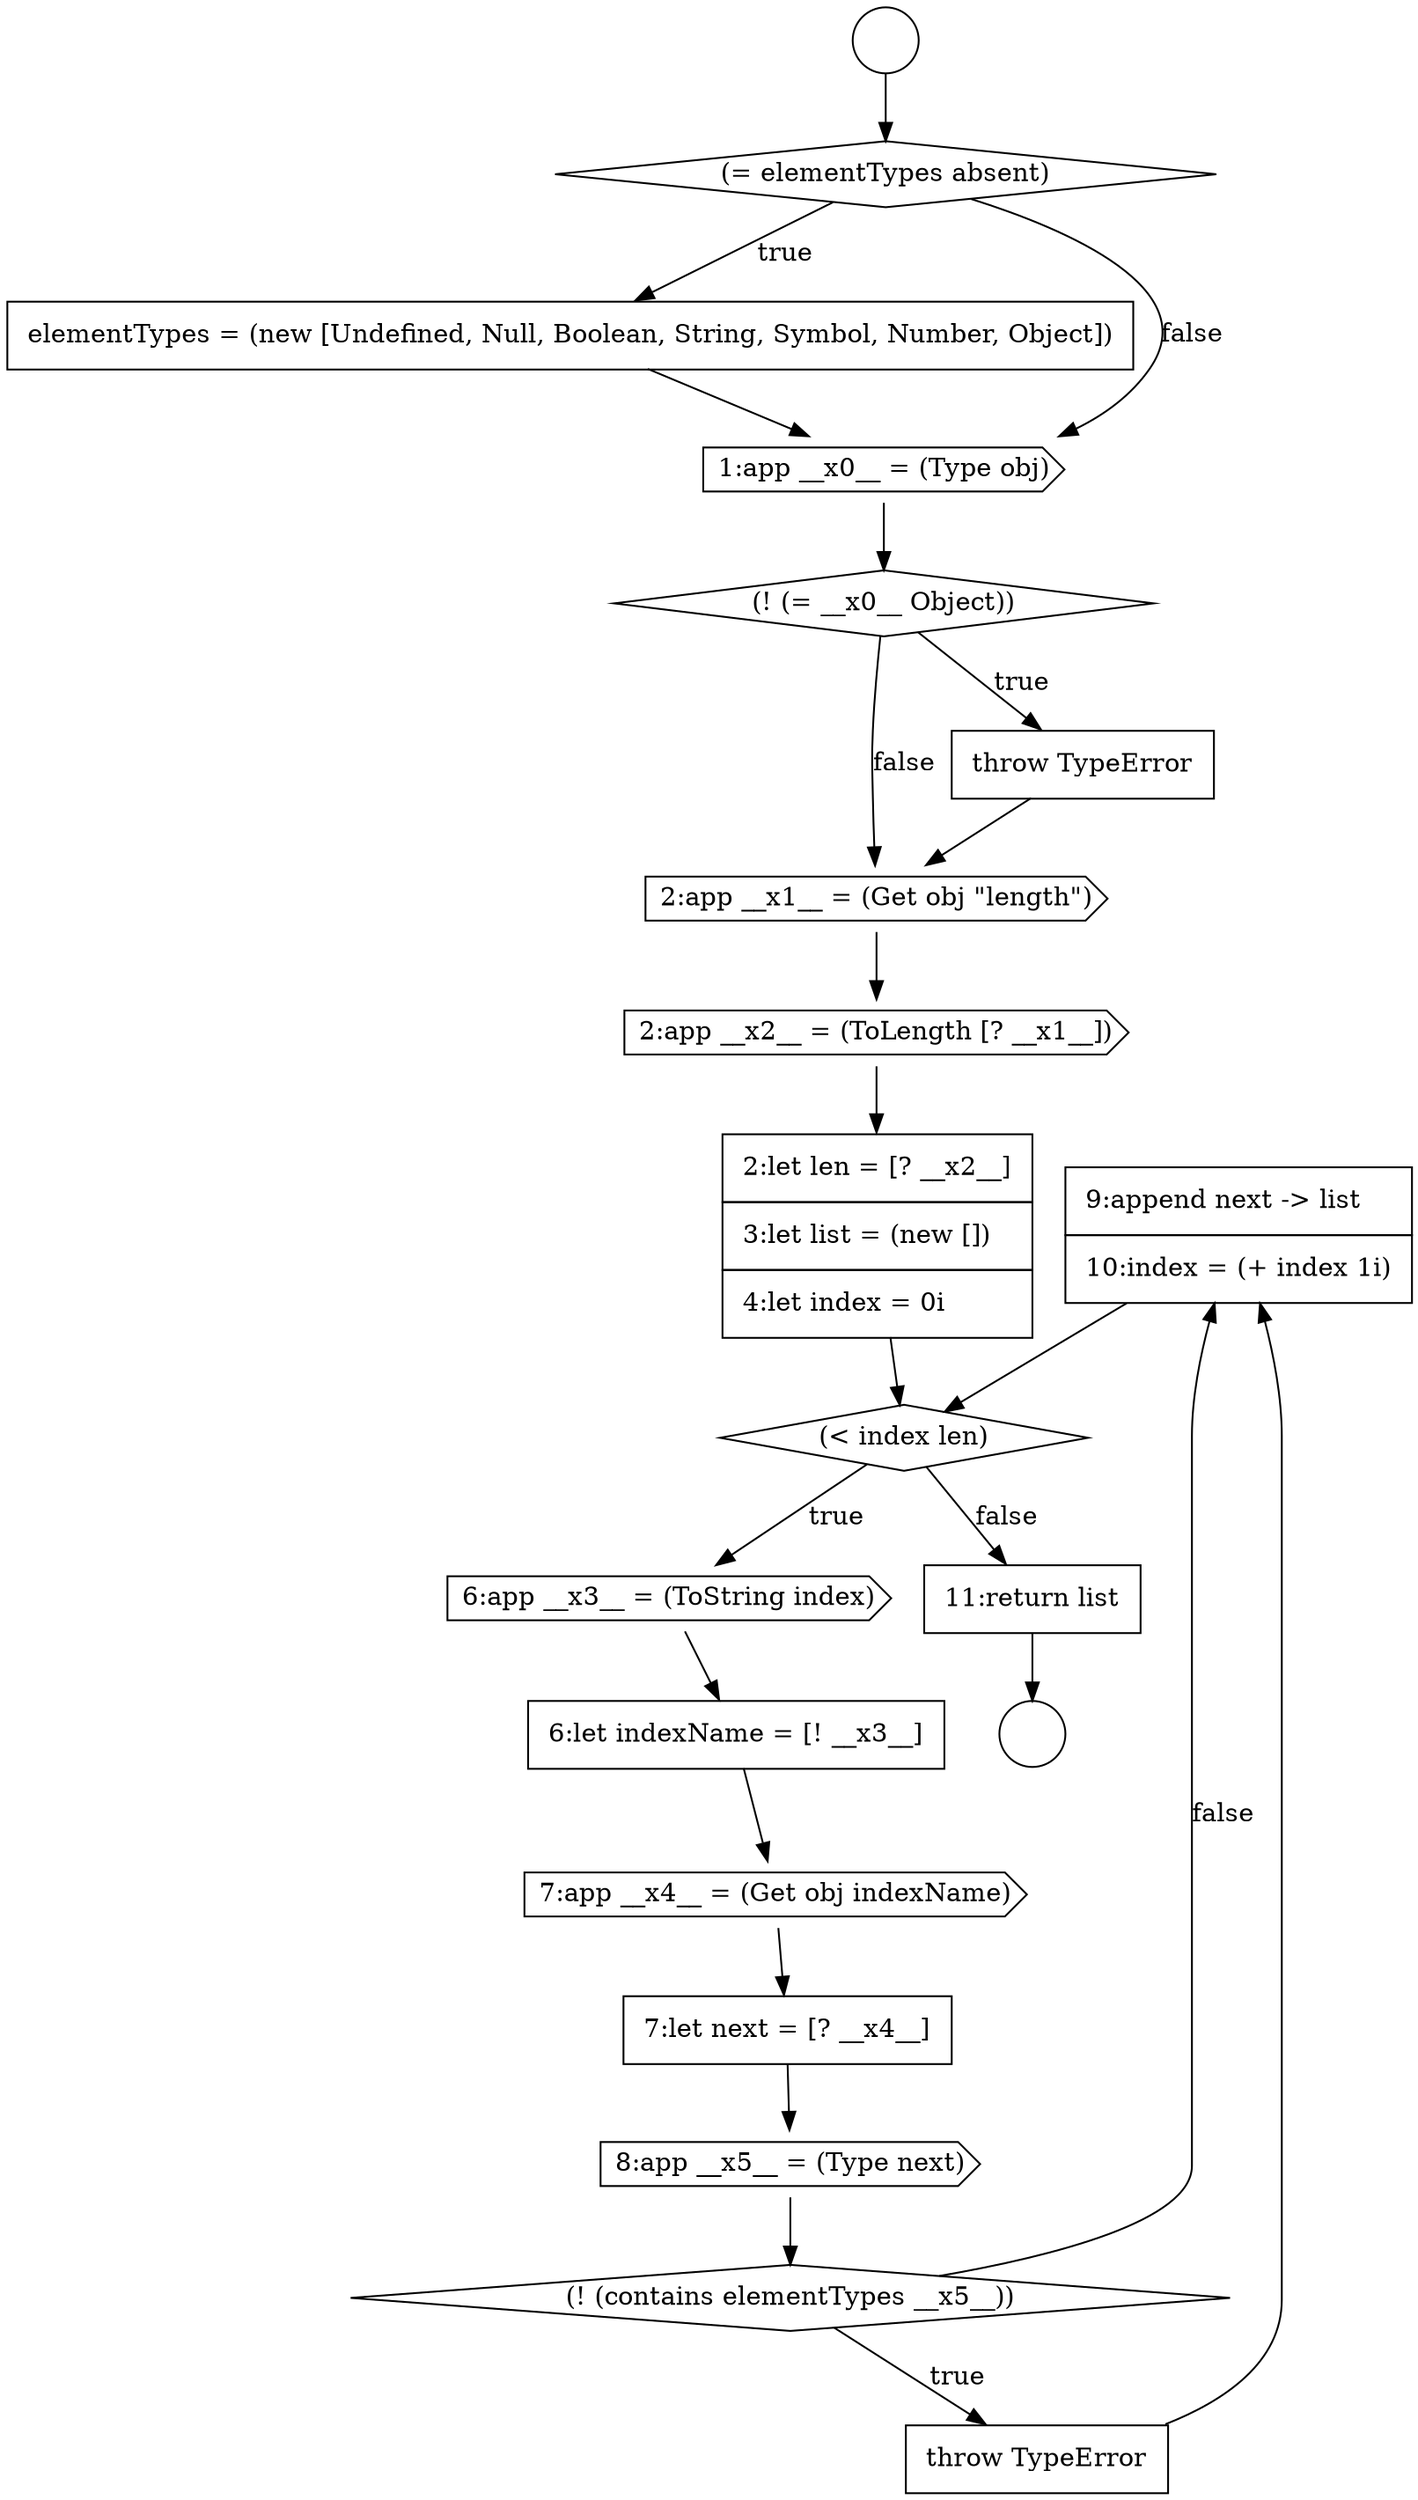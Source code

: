 digraph {
  node902 [shape=none, margin=0, label=<<font color="black">
    <table border="0" cellborder="1" cellspacing="0" cellpadding="10">
      <tr><td align="left">9:append next -&gt; list</td></tr>
      <tr><td align="left">10:index = (+ index 1i)</td></tr>
    </table>
  </font>> color="black" fillcolor="white" style=filled]
  node894 [shape=diamond, label=<<font color="black">(&lt; index len)</font>> color="black" fillcolor="white" style=filled]
  node889 [shape=diamond, label=<<font color="black">(! (= __x0__ Object))</font>> color="black" fillcolor="white" style=filled]
  node888 [shape=cds, label=<<font color="black">1:app __x0__ = (Type obj)</font>> color="black" fillcolor="white" style=filled]
  node900 [shape=diamond, label=<<font color="black">(! (contains elementTypes __x5__))</font>> color="black" fillcolor="white" style=filled]
  node887 [shape=none, margin=0, label=<<font color="black">
    <table border="0" cellborder="1" cellspacing="0" cellpadding="10">
      <tr><td align="left">elementTypes = (new [Undefined, Null, Boolean, String, Symbol, Number, Object])</td></tr>
    </table>
  </font>> color="black" fillcolor="white" style=filled]
  node896 [shape=none, margin=0, label=<<font color="black">
    <table border="0" cellborder="1" cellspacing="0" cellpadding="10">
      <tr><td align="left">6:let indexName = [! __x3__]</td></tr>
    </table>
  </font>> color="black" fillcolor="white" style=filled]
  node899 [shape=cds, label=<<font color="black">8:app __x5__ = (Type next)</font>> color="black" fillcolor="white" style=filled]
  node892 [shape=cds, label=<<font color="black">2:app __x2__ = (ToLength [? __x1__])</font>> color="black" fillcolor="white" style=filled]
  node893 [shape=none, margin=0, label=<<font color="black">
    <table border="0" cellborder="1" cellspacing="0" cellpadding="10">
      <tr><td align="left">2:let len = [? __x2__]</td></tr>
      <tr><td align="left">3:let list = (new [])</td></tr>
      <tr><td align="left">4:let index = 0i</td></tr>
    </table>
  </font>> color="black" fillcolor="white" style=filled]
  node898 [shape=none, margin=0, label=<<font color="black">
    <table border="0" cellborder="1" cellspacing="0" cellpadding="10">
      <tr><td align="left">7:let next = [? __x4__]</td></tr>
    </table>
  </font>> color="black" fillcolor="white" style=filled]
  node885 [shape=circle label=" " color="black" fillcolor="white" style=filled]
  node884 [shape=circle label=" " color="black" fillcolor="white" style=filled]
  node901 [shape=none, margin=0, label=<<font color="black">
    <table border="0" cellborder="1" cellspacing="0" cellpadding="10">
      <tr><td align="left">throw TypeError</td></tr>
    </table>
  </font>> color="black" fillcolor="white" style=filled]
  node890 [shape=none, margin=0, label=<<font color="black">
    <table border="0" cellborder="1" cellspacing="0" cellpadding="10">
      <tr><td align="left">throw TypeError</td></tr>
    </table>
  </font>> color="black" fillcolor="white" style=filled]
  node895 [shape=cds, label=<<font color="black">6:app __x3__ = (ToString index)</font>> color="black" fillcolor="white" style=filled]
  node903 [shape=none, margin=0, label=<<font color="black">
    <table border="0" cellborder="1" cellspacing="0" cellpadding="10">
      <tr><td align="left">11:return list</td></tr>
    </table>
  </font>> color="black" fillcolor="white" style=filled]
  node891 [shape=cds, label=<<font color="black">2:app __x1__ = (Get obj &quot;length&quot;)</font>> color="black" fillcolor="white" style=filled]
  node897 [shape=cds, label=<<font color="black">7:app __x4__ = (Get obj indexName)</font>> color="black" fillcolor="white" style=filled]
  node886 [shape=diamond, label=<<font color="black">(= elementTypes absent)</font>> color="black" fillcolor="white" style=filled]
  node897 -> node898 [ color="black"]
  node902 -> node894 [ color="black"]
  node900 -> node901 [label=<<font color="black">true</font>> color="black"]
  node900 -> node902 [label=<<font color="black">false</font>> color="black"]
  node891 -> node892 [ color="black"]
  node898 -> node899 [ color="black"]
  node888 -> node889 [ color="black"]
  node894 -> node895 [label=<<font color="black">true</font>> color="black"]
  node894 -> node903 [label=<<font color="black">false</font>> color="black"]
  node887 -> node888 [ color="black"]
  node889 -> node890 [label=<<font color="black">true</font>> color="black"]
  node889 -> node891 [label=<<font color="black">false</font>> color="black"]
  node893 -> node894 [ color="black"]
  node892 -> node893 [ color="black"]
  node901 -> node902 [ color="black"]
  node884 -> node886 [ color="black"]
  node896 -> node897 [ color="black"]
  node899 -> node900 [ color="black"]
  node890 -> node891 [ color="black"]
  node895 -> node896 [ color="black"]
  node886 -> node887 [label=<<font color="black">true</font>> color="black"]
  node886 -> node888 [label=<<font color="black">false</font>> color="black"]
  node903 -> node885 [ color="black"]
}
